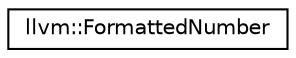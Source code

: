 digraph "Graphical Class Hierarchy"
{
  edge [fontname="Helvetica",fontsize="10",labelfontname="Helvetica",labelfontsize="10"];
  node [fontname="Helvetica",fontsize="10",shape=record];
  rankdir="LR";
  Node1 [label="llvm::FormattedNumber",height=0.2,width=0.4,color="black", fillcolor="white", style="filled",URL="$classllvm_1_1FormattedNumber.html",tooltip="This is a helper class used for format_hex() and format_decimal(). "];
}
